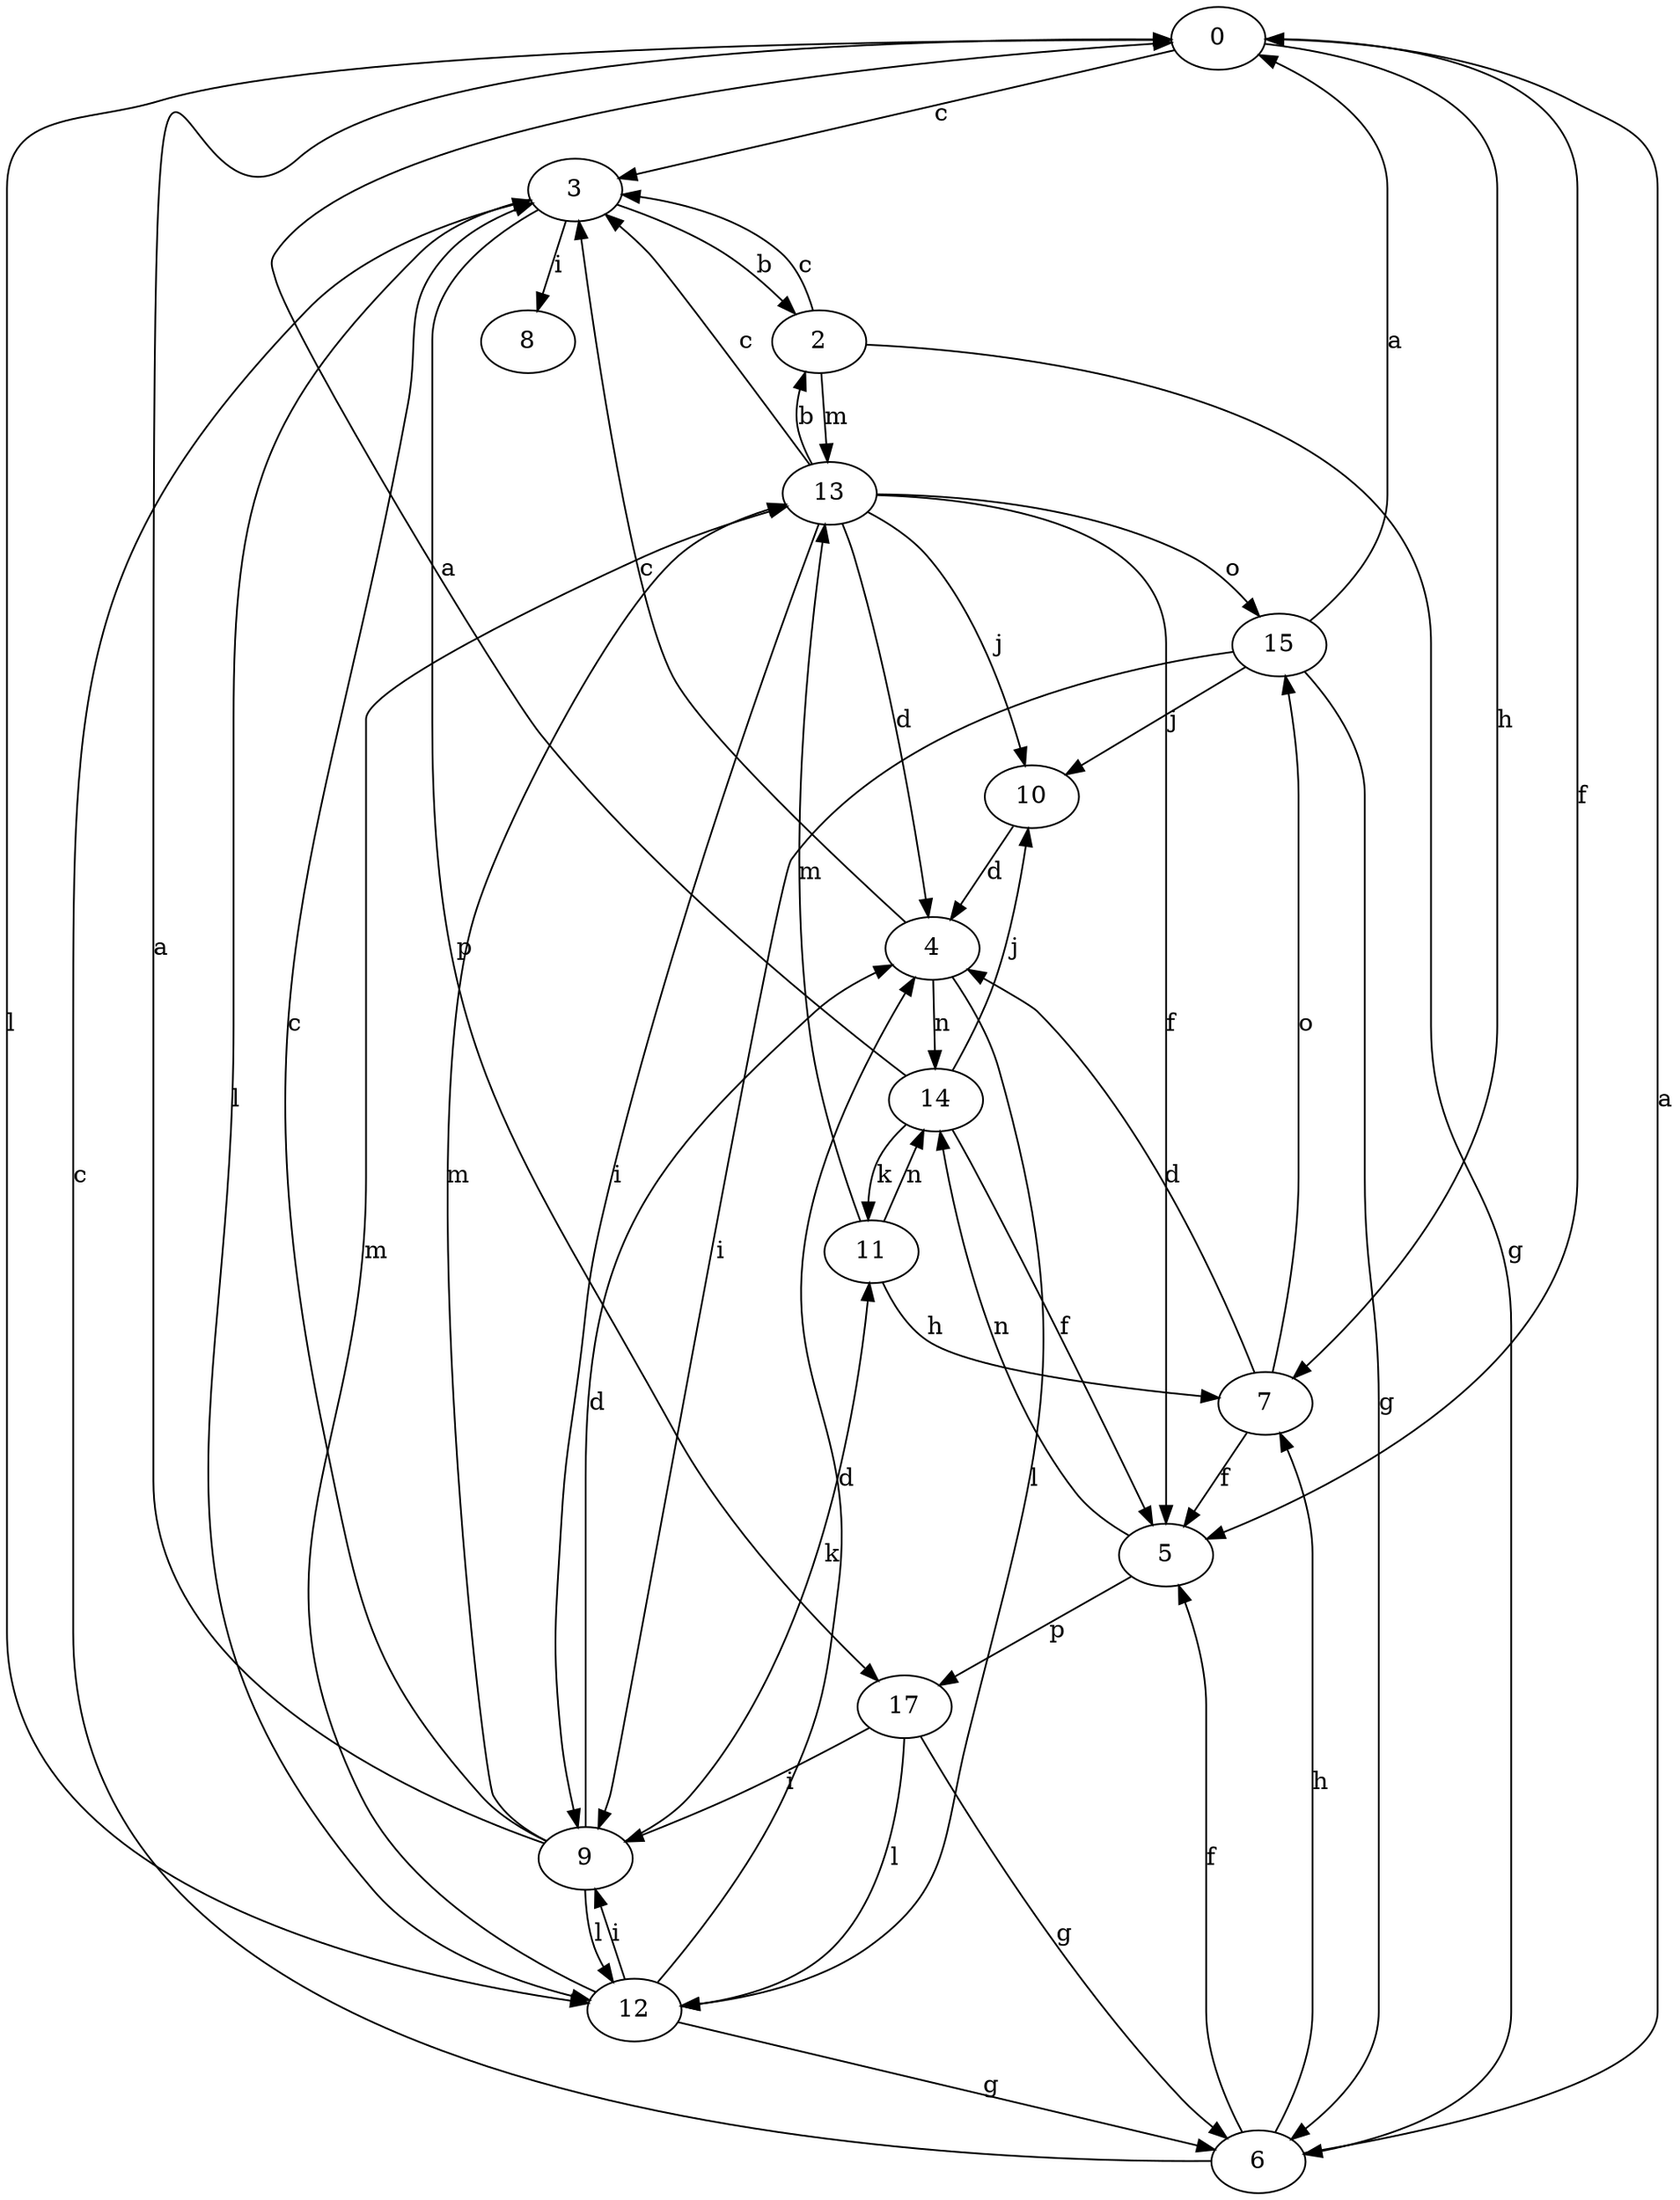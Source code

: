 strict digraph  {
0;
2;
3;
4;
5;
6;
7;
8;
9;
10;
11;
12;
13;
14;
15;
17;
0 -> 3  [label=c];
0 -> 5  [label=f];
0 -> 7  [label=h];
0 -> 12  [label=l];
2 -> 3  [label=c];
2 -> 6  [label=g];
2 -> 13  [label=m];
3 -> 2  [label=b];
3 -> 8  [label=i];
3 -> 12  [label=l];
3 -> 17  [label=p];
4 -> 3  [label=c];
4 -> 12  [label=l];
4 -> 14  [label=n];
5 -> 14  [label=n];
5 -> 17  [label=p];
6 -> 0  [label=a];
6 -> 3  [label=c];
6 -> 5  [label=f];
6 -> 7  [label=h];
7 -> 4  [label=d];
7 -> 5  [label=f];
7 -> 15  [label=o];
9 -> 0  [label=a];
9 -> 3  [label=c];
9 -> 4  [label=d];
9 -> 11  [label=k];
9 -> 12  [label=l];
9 -> 13  [label=m];
10 -> 4  [label=d];
11 -> 7  [label=h];
11 -> 13  [label=m];
11 -> 14  [label=n];
12 -> 4  [label=d];
12 -> 6  [label=g];
12 -> 9  [label=i];
12 -> 13  [label=m];
13 -> 2  [label=b];
13 -> 3  [label=c];
13 -> 4  [label=d];
13 -> 5  [label=f];
13 -> 9  [label=i];
13 -> 10  [label=j];
13 -> 15  [label=o];
14 -> 0  [label=a];
14 -> 5  [label=f];
14 -> 10  [label=j];
14 -> 11  [label=k];
15 -> 0  [label=a];
15 -> 6  [label=g];
15 -> 9  [label=i];
15 -> 10  [label=j];
17 -> 6  [label=g];
17 -> 9  [label=i];
17 -> 12  [label=l];
}
